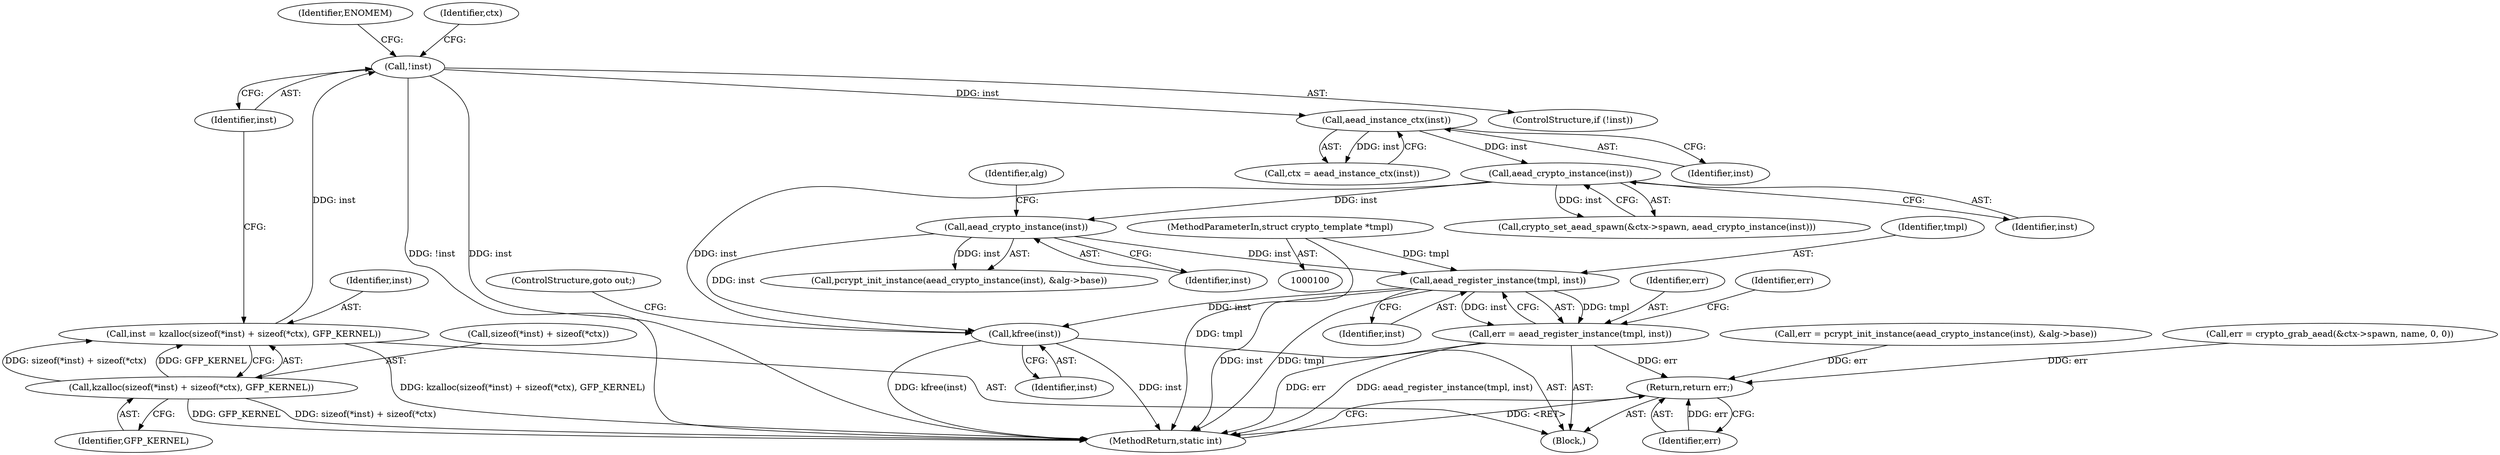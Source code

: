 digraph "0_linux_d76c68109f37cb85b243a1cf0f40313afd2bae68@pointer" {
"1000278" [label="(Call,aead_register_instance(tmpl, inst))"];
"1000101" [label="(MethodParameterIn,struct crypto_template *tmpl)"];
"1000185" [label="(Call,aead_crypto_instance(inst))"];
"1000160" [label="(Call,aead_crypto_instance(inst))"];
"1000153" [label="(Call,aead_instance_ctx(inst))"];
"1000146" [label="(Call,!inst)"];
"1000134" [label="(Call,inst = kzalloc(sizeof(*inst) + sizeof(*ctx), GFP_KERNEL))"];
"1000136" [label="(Call,kzalloc(sizeof(*inst) + sizeof(*ctx), GFP_KERNEL))"];
"1000276" [label="(Call,err = aead_register_instance(tmpl, inst))"];
"1000285" [label="(Return,return err;)"];
"1000294" [label="(Call,kfree(inst))"];
"1000189" [label="(Identifier,alg)"];
"1000278" [label="(Call,aead_register_instance(tmpl, inst))"];
"1000162" [label="(Call,err = crypto_grab_aead(&ctx->spawn, name, 0, 0))"];
"1000297" [label="(MethodReturn,static int)"];
"1000153" [label="(Call,aead_instance_ctx(inst))"];
"1000151" [label="(Call,ctx = aead_instance_ctx(inst))"];
"1000294" [label="(Call,kfree(inst))"];
"1000295" [label="(Identifier,inst)"];
"1000276" [label="(Call,err = aead_register_instance(tmpl, inst))"];
"1000146" [label="(Call,!inst)"];
"1000279" [label="(Identifier,tmpl)"];
"1000150" [label="(Identifier,ENOMEM)"];
"1000154" [label="(Identifier,inst)"];
"1000137" [label="(Call,sizeof(*inst) + sizeof(*ctx))"];
"1000280" [label="(Identifier,inst)"];
"1000160" [label="(Call,aead_crypto_instance(inst))"];
"1000296" [label="(ControlStructure,goto out;)"];
"1000144" [label="(Identifier,GFP_KERNEL)"];
"1000285" [label="(Return,return err;)"];
"1000161" [label="(Identifier,inst)"];
"1000182" [label="(Call,err = pcrypt_init_instance(aead_crypto_instance(inst), &alg->base))"];
"1000145" [label="(ControlStructure,if (!inst))"];
"1000277" [label="(Identifier,err)"];
"1000282" [label="(Identifier,err)"];
"1000101" [label="(MethodParameterIn,struct crypto_template *tmpl)"];
"1000136" [label="(Call,kzalloc(sizeof(*inst) + sizeof(*ctx), GFP_KERNEL))"];
"1000152" [label="(Identifier,ctx)"];
"1000105" [label="(Block,)"];
"1000155" [label="(Call,crypto_set_aead_spawn(&ctx->spawn, aead_crypto_instance(inst)))"];
"1000185" [label="(Call,aead_crypto_instance(inst))"];
"1000147" [label="(Identifier,inst)"];
"1000286" [label="(Identifier,err)"];
"1000184" [label="(Call,pcrypt_init_instance(aead_crypto_instance(inst), &alg->base))"];
"1000186" [label="(Identifier,inst)"];
"1000135" [label="(Identifier,inst)"];
"1000134" [label="(Call,inst = kzalloc(sizeof(*inst) + sizeof(*ctx), GFP_KERNEL))"];
"1000278" -> "1000276"  [label="AST: "];
"1000278" -> "1000280"  [label="CFG: "];
"1000279" -> "1000278"  [label="AST: "];
"1000280" -> "1000278"  [label="AST: "];
"1000276" -> "1000278"  [label="CFG: "];
"1000278" -> "1000297"  [label="DDG: inst"];
"1000278" -> "1000297"  [label="DDG: tmpl"];
"1000278" -> "1000276"  [label="DDG: tmpl"];
"1000278" -> "1000276"  [label="DDG: inst"];
"1000101" -> "1000278"  [label="DDG: tmpl"];
"1000185" -> "1000278"  [label="DDG: inst"];
"1000278" -> "1000294"  [label="DDG: inst"];
"1000101" -> "1000100"  [label="AST: "];
"1000101" -> "1000297"  [label="DDG: tmpl"];
"1000185" -> "1000184"  [label="AST: "];
"1000185" -> "1000186"  [label="CFG: "];
"1000186" -> "1000185"  [label="AST: "];
"1000189" -> "1000185"  [label="CFG: "];
"1000185" -> "1000184"  [label="DDG: inst"];
"1000160" -> "1000185"  [label="DDG: inst"];
"1000185" -> "1000294"  [label="DDG: inst"];
"1000160" -> "1000155"  [label="AST: "];
"1000160" -> "1000161"  [label="CFG: "];
"1000161" -> "1000160"  [label="AST: "];
"1000155" -> "1000160"  [label="CFG: "];
"1000160" -> "1000155"  [label="DDG: inst"];
"1000153" -> "1000160"  [label="DDG: inst"];
"1000160" -> "1000294"  [label="DDG: inst"];
"1000153" -> "1000151"  [label="AST: "];
"1000153" -> "1000154"  [label="CFG: "];
"1000154" -> "1000153"  [label="AST: "];
"1000151" -> "1000153"  [label="CFG: "];
"1000153" -> "1000151"  [label="DDG: inst"];
"1000146" -> "1000153"  [label="DDG: inst"];
"1000146" -> "1000145"  [label="AST: "];
"1000146" -> "1000147"  [label="CFG: "];
"1000147" -> "1000146"  [label="AST: "];
"1000150" -> "1000146"  [label="CFG: "];
"1000152" -> "1000146"  [label="CFG: "];
"1000146" -> "1000297"  [label="DDG: !inst"];
"1000146" -> "1000297"  [label="DDG: inst"];
"1000134" -> "1000146"  [label="DDG: inst"];
"1000134" -> "1000105"  [label="AST: "];
"1000134" -> "1000136"  [label="CFG: "];
"1000135" -> "1000134"  [label="AST: "];
"1000136" -> "1000134"  [label="AST: "];
"1000147" -> "1000134"  [label="CFG: "];
"1000134" -> "1000297"  [label="DDG: kzalloc(sizeof(*inst) + sizeof(*ctx), GFP_KERNEL)"];
"1000136" -> "1000134"  [label="DDG: sizeof(*inst) + sizeof(*ctx)"];
"1000136" -> "1000134"  [label="DDG: GFP_KERNEL"];
"1000136" -> "1000144"  [label="CFG: "];
"1000137" -> "1000136"  [label="AST: "];
"1000144" -> "1000136"  [label="AST: "];
"1000136" -> "1000297"  [label="DDG: GFP_KERNEL"];
"1000136" -> "1000297"  [label="DDG: sizeof(*inst) + sizeof(*ctx)"];
"1000276" -> "1000105"  [label="AST: "];
"1000277" -> "1000276"  [label="AST: "];
"1000282" -> "1000276"  [label="CFG: "];
"1000276" -> "1000297"  [label="DDG: aead_register_instance(tmpl, inst)"];
"1000276" -> "1000297"  [label="DDG: err"];
"1000276" -> "1000285"  [label="DDG: err"];
"1000285" -> "1000105"  [label="AST: "];
"1000285" -> "1000286"  [label="CFG: "];
"1000286" -> "1000285"  [label="AST: "];
"1000297" -> "1000285"  [label="CFG: "];
"1000285" -> "1000297"  [label="DDG: <RET>"];
"1000286" -> "1000285"  [label="DDG: err"];
"1000162" -> "1000285"  [label="DDG: err"];
"1000182" -> "1000285"  [label="DDG: err"];
"1000294" -> "1000105"  [label="AST: "];
"1000294" -> "1000295"  [label="CFG: "];
"1000295" -> "1000294"  [label="AST: "];
"1000296" -> "1000294"  [label="CFG: "];
"1000294" -> "1000297"  [label="DDG: inst"];
"1000294" -> "1000297"  [label="DDG: kfree(inst)"];
}
